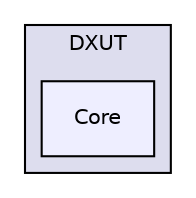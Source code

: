 digraph "bullet/bullet-2.82-r2704/Demos/DX11ClothDemo/DXUT/Core" {
  compound=true
  node [ fontsize="10", fontname="Helvetica"];
  edge [ labelfontsize="10", labelfontname="Helvetica"];
  subgraph clusterdir_617746aa8d63236d9cebf3b314e3005d {
    graph [ bgcolor="#ddddee", pencolor="black", label="DXUT" fontname="Helvetica", fontsize="10", URL="dir_617746aa8d63236d9cebf3b314e3005d.html"]
  dir_3a15891a4b1858df1a4c770eb89aaf93 [shape=box, label="Core", style="filled", fillcolor="#eeeeff", pencolor="black", URL="dir_3a15891a4b1858df1a4c770eb89aaf93.html"];
  }
}

